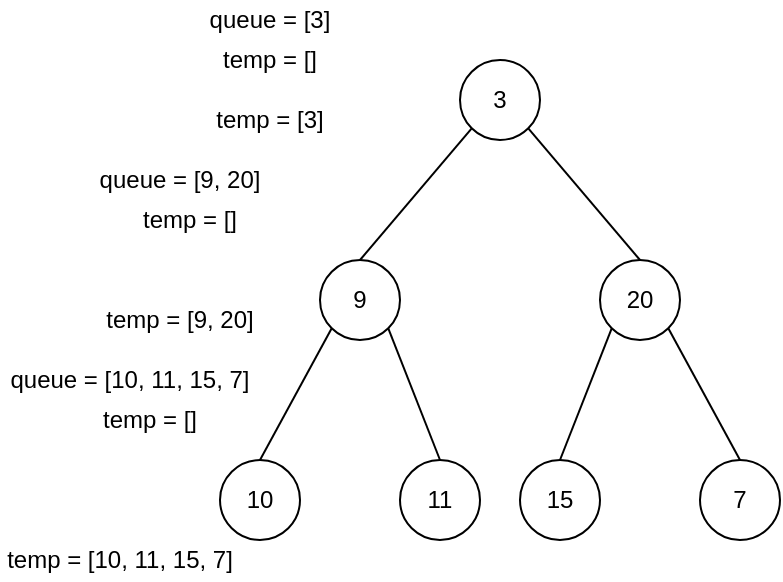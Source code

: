 <mxfile version="14.9.6" type="device"><diagram id="k4oSlWfzikuFIq4pVscB" name="Binary tree level order travesal"><mxGraphModel dx="786" dy="487" grid="1" gridSize="10" guides="1" tooltips="1" connect="1" arrows="1" fold="1" page="1" pageScale="1" pageWidth="850" pageHeight="1100" math="0" shadow="0"><root><mxCell id="0"/><mxCell id="1" parent="0"/><mxCell id="P2AnlV0pPulP-xPGWHHS-1" value="3" style="ellipse;whiteSpace=wrap;html=1;aspect=fixed;" vertex="1" parent="1"><mxGeometry x="290" y="120" width="40" height="40" as="geometry"/></mxCell><mxCell id="P2AnlV0pPulP-xPGWHHS-2" value="9" style="ellipse;whiteSpace=wrap;html=1;aspect=fixed;" vertex="1" parent="1"><mxGeometry x="220" y="220" width="40" height="40" as="geometry"/></mxCell><mxCell id="P2AnlV0pPulP-xPGWHHS-3" value="20" style="ellipse;whiteSpace=wrap;html=1;aspect=fixed;" vertex="1" parent="1"><mxGeometry x="360" y="220" width="40" height="40" as="geometry"/></mxCell><mxCell id="P2AnlV0pPulP-xPGWHHS-4" value="10" style="ellipse;whiteSpace=wrap;html=1;aspect=fixed;" vertex="1" parent="1"><mxGeometry x="170" y="320" width="40" height="40" as="geometry"/></mxCell><mxCell id="P2AnlV0pPulP-xPGWHHS-5" value="11" style="ellipse;whiteSpace=wrap;html=1;aspect=fixed;" vertex="1" parent="1"><mxGeometry x="260" y="320" width="40" height="40" as="geometry"/></mxCell><mxCell id="P2AnlV0pPulP-xPGWHHS-6" value="15" style="ellipse;whiteSpace=wrap;html=1;aspect=fixed;" vertex="1" parent="1"><mxGeometry x="320" y="320" width="40" height="40" as="geometry"/></mxCell><mxCell id="P2AnlV0pPulP-xPGWHHS-7" value="7" style="ellipse;whiteSpace=wrap;html=1;aspect=fixed;" vertex="1" parent="1"><mxGeometry x="410" y="320" width="40" height="40" as="geometry"/></mxCell><mxCell id="P2AnlV0pPulP-xPGWHHS-8" value="" style="endArrow=none;html=1;entryX=0;entryY=1;entryDx=0;entryDy=0;exitX=0.5;exitY=0;exitDx=0;exitDy=0;" edge="1" parent="1" source="P2AnlV0pPulP-xPGWHHS-2" target="P2AnlV0pPulP-xPGWHHS-1"><mxGeometry width="50" height="50" relative="1" as="geometry"><mxPoint x="280" y="230" as="sourcePoint"/><mxPoint x="330" y="180" as="targetPoint"/></mxGeometry></mxCell><mxCell id="P2AnlV0pPulP-xPGWHHS-9" value="" style="endArrow=none;html=1;entryX=1;entryY=1;entryDx=0;entryDy=0;exitX=0.5;exitY=0;exitDx=0;exitDy=0;" edge="1" parent="1" source="P2AnlV0pPulP-xPGWHHS-3" target="P2AnlV0pPulP-xPGWHHS-1"><mxGeometry width="50" height="50" relative="1" as="geometry"><mxPoint x="250" y="230" as="sourcePoint"/><mxPoint x="305.858" y="164.142" as="targetPoint"/></mxGeometry></mxCell><mxCell id="P2AnlV0pPulP-xPGWHHS-10" value="" style="endArrow=none;html=1;entryX=1;entryY=1;entryDx=0;entryDy=0;exitX=0.5;exitY=0;exitDx=0;exitDy=0;" edge="1" parent="1" source="P2AnlV0pPulP-xPGWHHS-7" target="P2AnlV0pPulP-xPGWHHS-3"><mxGeometry width="50" height="50" relative="1" as="geometry"><mxPoint x="390" y="230" as="sourcePoint"/><mxPoint x="334.142" y="164.142" as="targetPoint"/></mxGeometry></mxCell><mxCell id="P2AnlV0pPulP-xPGWHHS-11" value="" style="endArrow=none;html=1;entryX=0;entryY=1;entryDx=0;entryDy=0;exitX=0.5;exitY=0;exitDx=0;exitDy=0;" edge="1" parent="1" source="P2AnlV0pPulP-xPGWHHS-6" target="P2AnlV0pPulP-xPGWHHS-3"><mxGeometry width="50" height="50" relative="1" as="geometry"><mxPoint x="440" y="330" as="sourcePoint"/><mxPoint x="404.142" y="264.142" as="targetPoint"/></mxGeometry></mxCell><mxCell id="P2AnlV0pPulP-xPGWHHS-12" value="" style="endArrow=none;html=1;entryX=0;entryY=1;entryDx=0;entryDy=0;exitX=0.5;exitY=0;exitDx=0;exitDy=0;" edge="1" parent="1" source="P2AnlV0pPulP-xPGWHHS-4" target="P2AnlV0pPulP-xPGWHHS-2"><mxGeometry width="50" height="50" relative="1" as="geometry"><mxPoint x="350" y="330" as="sourcePoint"/><mxPoint x="375.858" y="264.142" as="targetPoint"/></mxGeometry></mxCell><mxCell id="P2AnlV0pPulP-xPGWHHS-13" value="" style="endArrow=none;html=1;entryX=1;entryY=1;entryDx=0;entryDy=0;exitX=0.5;exitY=0;exitDx=0;exitDy=0;" edge="1" parent="1" source="P2AnlV0pPulP-xPGWHHS-5" target="P2AnlV0pPulP-xPGWHHS-2"><mxGeometry width="50" height="50" relative="1" as="geometry"><mxPoint x="200" y="330" as="sourcePoint"/><mxPoint x="235.858" y="264.142" as="targetPoint"/></mxGeometry></mxCell><mxCell id="P2AnlV0pPulP-xPGWHHS-14" value="temp = []" style="text;html=1;strokeColor=none;fillColor=none;align=center;verticalAlign=middle;whiteSpace=wrap;rounded=0;" vertex="1" parent="1"><mxGeometry x="120" y="190" width="70" height="20" as="geometry"/></mxCell><mxCell id="P2AnlV0pPulP-xPGWHHS-15" value="temp = []" style="text;html=1;strokeColor=none;fillColor=none;align=center;verticalAlign=middle;whiteSpace=wrap;rounded=0;" vertex="1" parent="1"><mxGeometry x="100" y="290" width="70" height="20" as="geometry"/></mxCell><mxCell id="P2AnlV0pPulP-xPGWHHS-16" value="queue = [3]" style="text;html=1;strokeColor=none;fillColor=none;align=center;verticalAlign=middle;whiteSpace=wrap;rounded=0;" vertex="1" parent="1"><mxGeometry x="160" y="90" width="70" height="20" as="geometry"/></mxCell><mxCell id="P2AnlV0pPulP-xPGWHHS-17" value="queue = [9, 20]" style="text;html=1;strokeColor=none;fillColor=none;align=center;verticalAlign=middle;whiteSpace=wrap;rounded=0;" vertex="1" parent="1"><mxGeometry x="105" y="170" width="90" height="20" as="geometry"/></mxCell><mxCell id="P2AnlV0pPulP-xPGWHHS-18" value="queue = [10, 11, 15, 7]" style="text;html=1;strokeColor=none;fillColor=none;align=center;verticalAlign=middle;whiteSpace=wrap;rounded=0;" vertex="1" parent="1"><mxGeometry x="60" y="270" width="130" height="20" as="geometry"/></mxCell><mxCell id="P2AnlV0pPulP-xPGWHHS-19" value="temp = [9, 20]" style="text;html=1;strokeColor=none;fillColor=none;align=center;verticalAlign=middle;whiteSpace=wrap;rounded=0;" vertex="1" parent="1"><mxGeometry x="90" y="240" width="120" height="20" as="geometry"/></mxCell><mxCell id="P2AnlV0pPulP-xPGWHHS-20" value="temp = [10, 11, 15, 7]" style="text;html=1;strokeColor=none;fillColor=none;align=center;verticalAlign=middle;whiteSpace=wrap;rounded=0;" vertex="1" parent="1"><mxGeometry x="60" y="360" width="120" height="20" as="geometry"/></mxCell><mxCell id="P2AnlV0pPulP-xPGWHHS-21" value="temp = [3]" style="text;html=1;strokeColor=none;fillColor=none;align=center;verticalAlign=middle;whiteSpace=wrap;rounded=0;" vertex="1" parent="1"><mxGeometry x="160" y="140" width="70" height="20" as="geometry"/></mxCell><mxCell id="P2AnlV0pPulP-xPGWHHS-22" value="temp = []" style="text;html=1;strokeColor=none;fillColor=none;align=center;verticalAlign=middle;whiteSpace=wrap;rounded=0;" vertex="1" parent="1"><mxGeometry x="160" y="110" width="70" height="20" as="geometry"/></mxCell></root></mxGraphModel></diagram></mxfile>